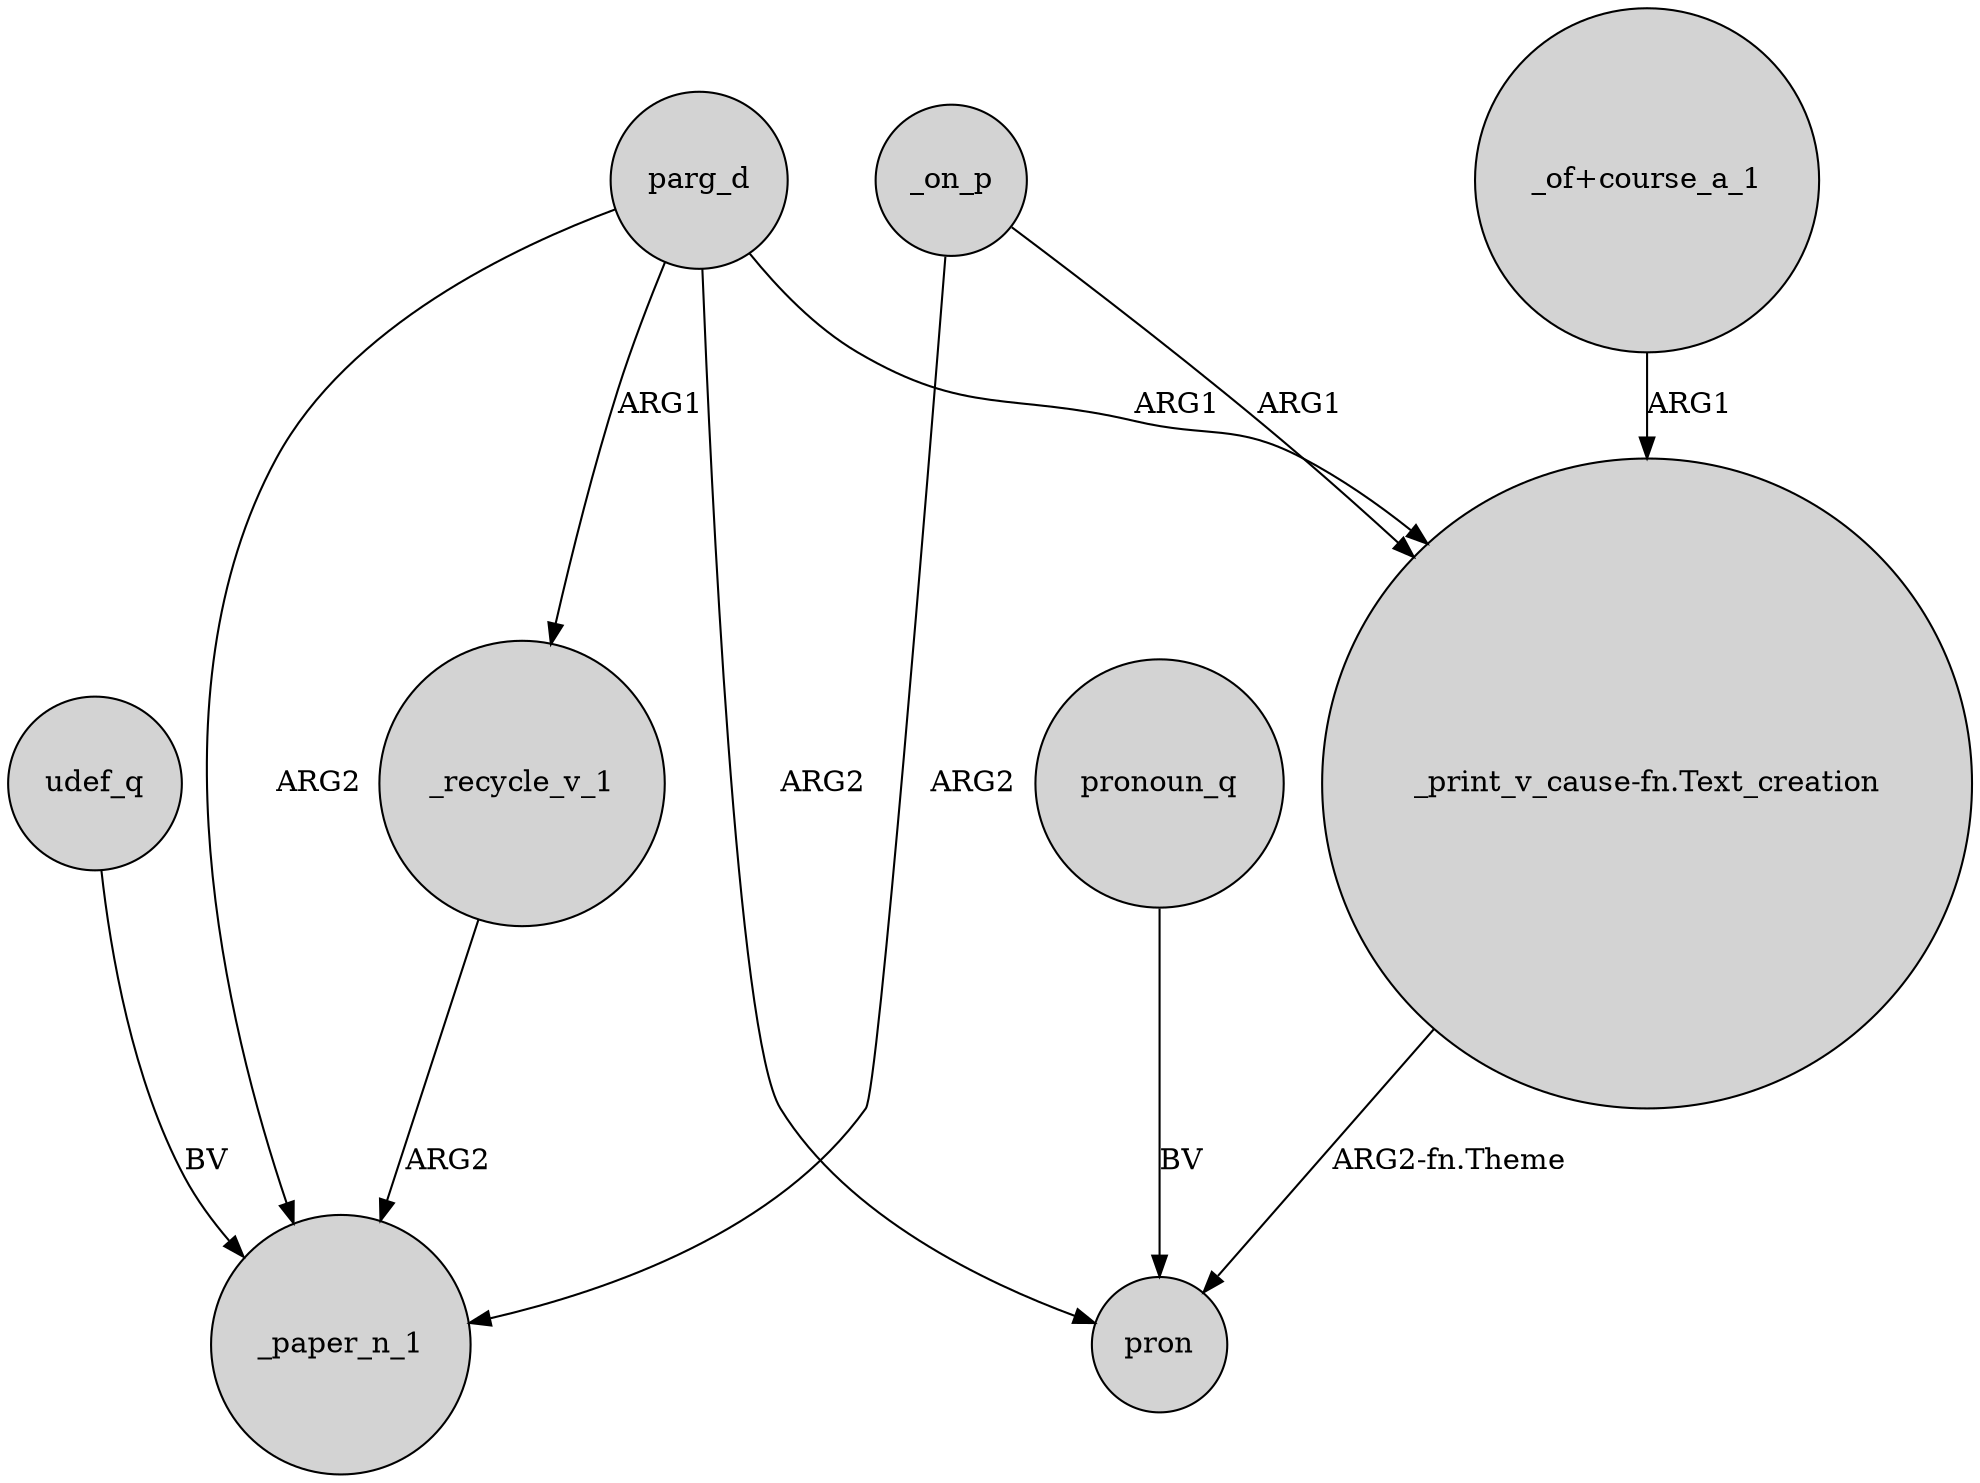 digraph {
	node [shape=circle style=filled]
	udef_q -> _paper_n_1 [label=BV]
	_on_p -> _paper_n_1 [label=ARG2]
	"_of+course_a_1" -> "_print_v_cause-fn.Text_creation" [label=ARG1]
	parg_d -> "_print_v_cause-fn.Text_creation" [label=ARG1]
	"_print_v_cause-fn.Text_creation" -> pron [label="ARG2-fn.Theme"]
	_on_p -> "_print_v_cause-fn.Text_creation" [label=ARG1]
	parg_d -> _paper_n_1 [label=ARG2]
	_recycle_v_1 -> _paper_n_1 [label=ARG2]
	parg_d -> _recycle_v_1 [label=ARG1]
	parg_d -> pron [label=ARG2]
	pronoun_q -> pron [label=BV]
}
